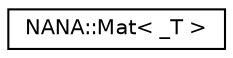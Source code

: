 digraph "类继承关系图"
{
 // LATEX_PDF_SIZE
  edge [fontname="Helvetica",fontsize="10",labelfontname="Helvetica",labelfontsize="10"];
  node [fontname="Helvetica",fontsize="10",shape=record];
  rankdir="LR";
  Node0 [label="NANA::Mat\< _T \>",height=0.2,width=0.4,color="black", fillcolor="white", style="filled",URL="$class_n_a_n_a_1_1_mat.html",tooltip="高效矩阵运算类"];
}
